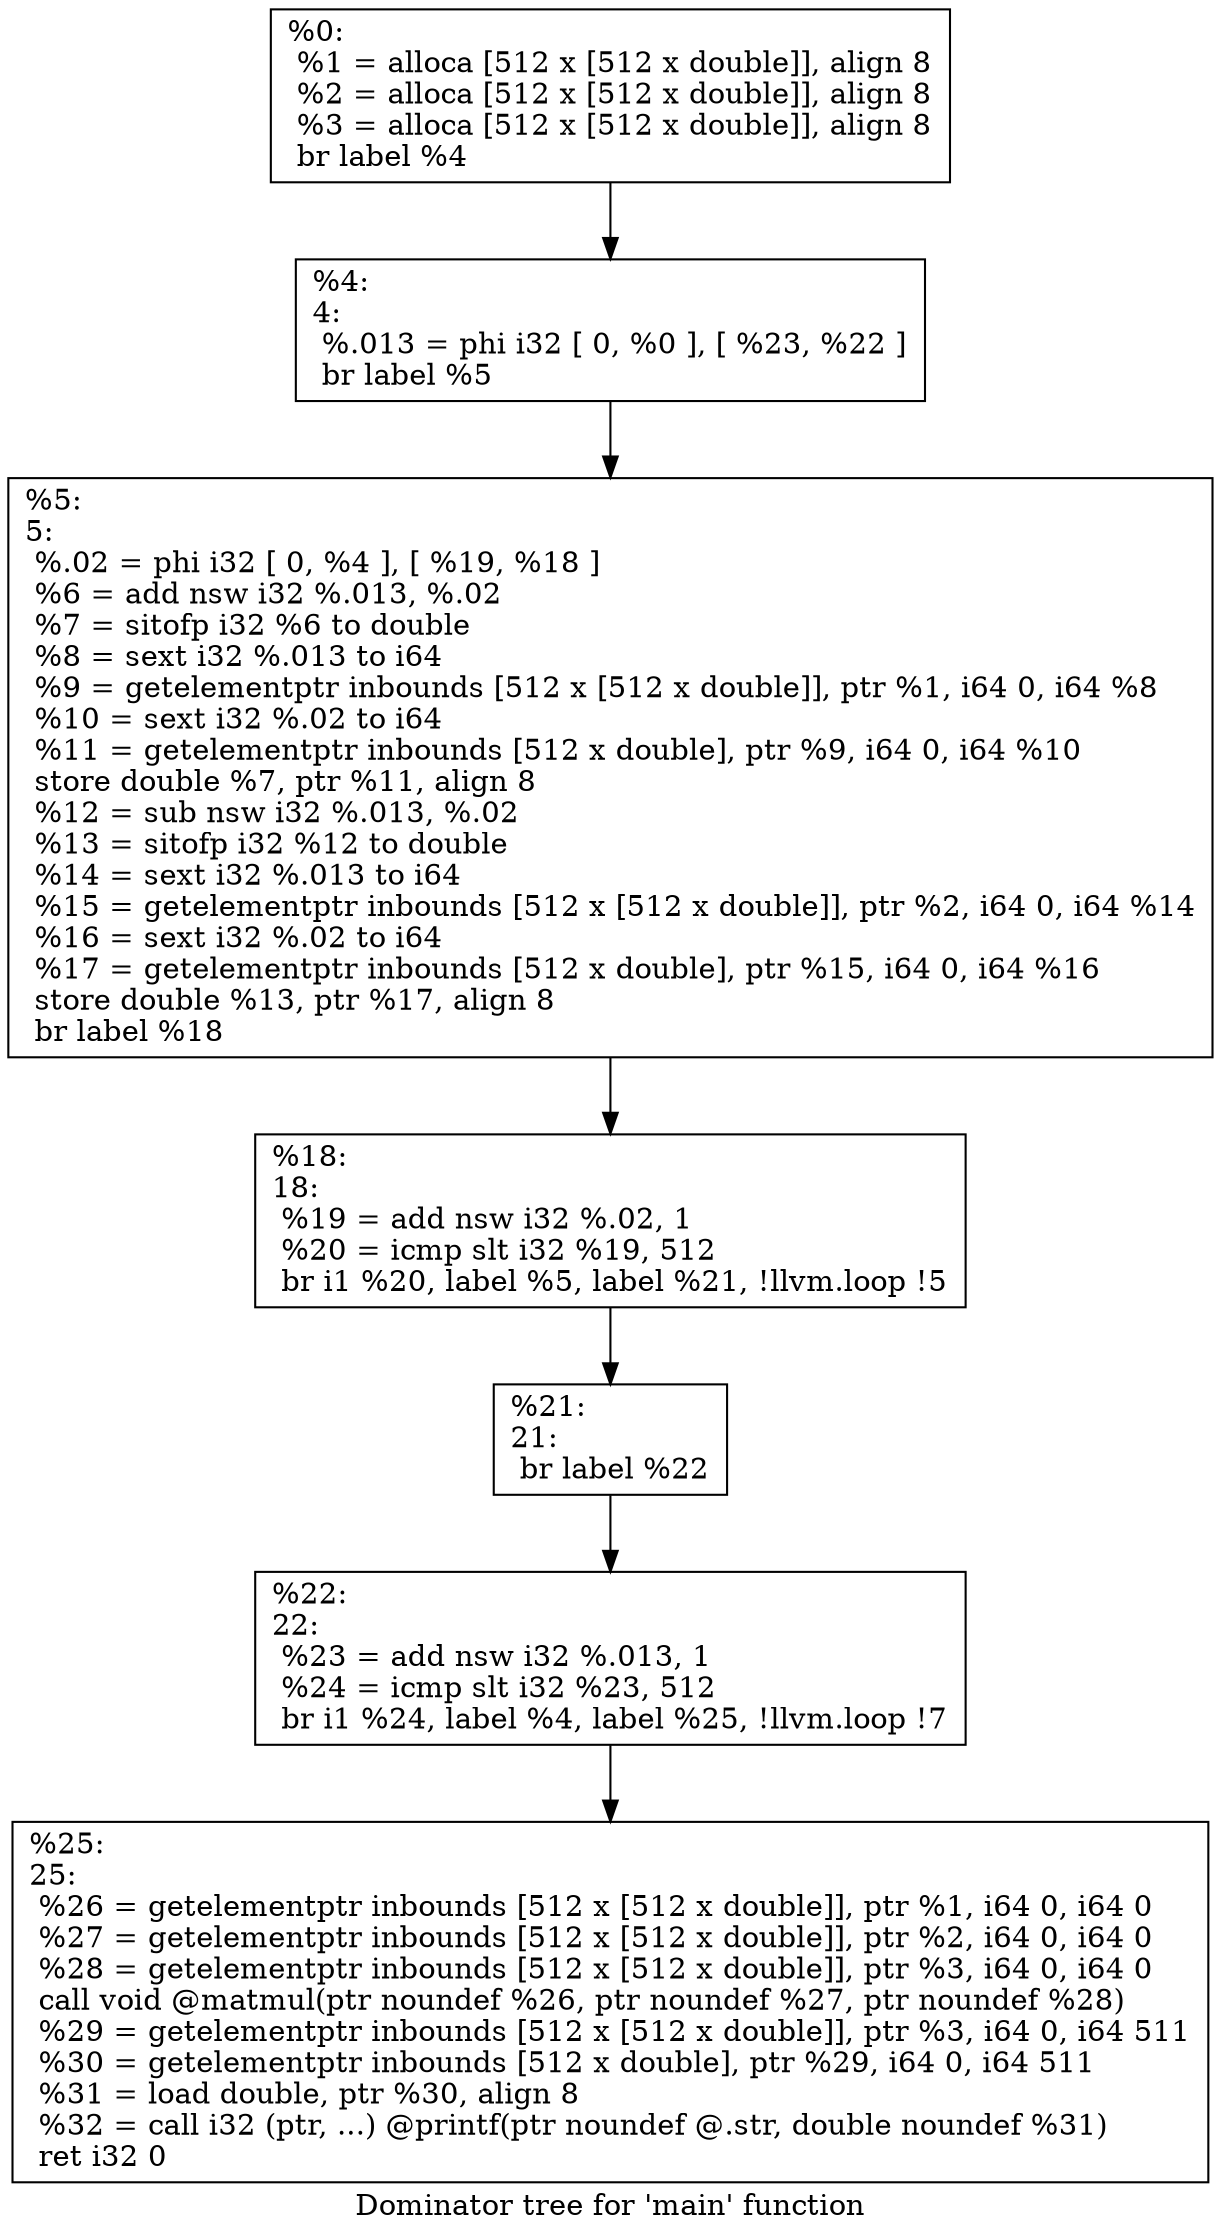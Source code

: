 digraph "Dominator tree for 'main' function" {
	label="Dominator tree for 'main' function";

	Node0x13a83c010 [shape=record,label="{%0:\l  %1 = alloca [512 x [512 x double]], align 8\l  %2 = alloca [512 x [512 x double]], align 8\l  %3 = alloca [512 x [512 x double]], align 8\l  br label %4\l}"];
	Node0x13a83c010 -> Node0x13a83c060;
	Node0x13a83c060 [shape=record,label="{%4:\l4:                                                \l  %.013 = phi i32 [ 0, %0 ], [ %23, %22 ]\l  br label %5\l}"];
	Node0x13a83c060 -> Node0x13a83c0b0;
	Node0x13a83c0b0 [shape=record,label="{%5:\l5:                                                \l  %.02 = phi i32 [ 0, %4 ], [ %19, %18 ]\l  %6 = add nsw i32 %.013, %.02\l  %7 = sitofp i32 %6 to double\l  %8 = sext i32 %.013 to i64\l  %9 = getelementptr inbounds [512 x [512 x double]], ptr %1, i64 0, i64 %8\l  %10 = sext i32 %.02 to i64\l  %11 = getelementptr inbounds [512 x double], ptr %9, i64 0, i64 %10\l  store double %7, ptr %11, align 8\l  %12 = sub nsw i32 %.013, %.02\l  %13 = sitofp i32 %12 to double\l  %14 = sext i32 %.013 to i64\l  %15 = getelementptr inbounds [512 x [512 x double]], ptr %2, i64 0, i64 %14\l  %16 = sext i32 %.02 to i64\l  %17 = getelementptr inbounds [512 x double], ptr %15, i64 0, i64 %16\l  store double %13, ptr %17, align 8\l  br label %18\l}"];
	Node0x13a83c0b0 -> Node0x13a83c100;
	Node0x13a83c100 [shape=record,label="{%18:\l18:                                               \l  %19 = add nsw i32 %.02, 1\l  %20 = icmp slt i32 %19, 512\l  br i1 %20, label %5, label %21, !llvm.loop !5\l}"];
	Node0x13a83c100 -> Node0x13a83c150;
	Node0x13a83c150 [shape=record,label="{%21:\l21:                                               \l  br label %22\l}"];
	Node0x13a83c150 -> Node0x13a83c1a0;
	Node0x13a83c1a0 [shape=record,label="{%22:\l22:                                               \l  %23 = add nsw i32 %.013, 1\l  %24 = icmp slt i32 %23, 512\l  br i1 %24, label %4, label %25, !llvm.loop !7\l}"];
	Node0x13a83c1a0 -> Node0x13a83c1f0;
	Node0x13a83c1f0 [shape=record,label="{%25:\l25:                                               \l  %26 = getelementptr inbounds [512 x [512 x double]], ptr %1, i64 0, i64 0\l  %27 = getelementptr inbounds [512 x [512 x double]], ptr %2, i64 0, i64 0\l  %28 = getelementptr inbounds [512 x [512 x double]], ptr %3, i64 0, i64 0\l  call void @matmul(ptr noundef %26, ptr noundef %27, ptr noundef %28)\l  %29 = getelementptr inbounds [512 x [512 x double]], ptr %3, i64 0, i64 511\l  %30 = getelementptr inbounds [512 x double], ptr %29, i64 0, i64 511\l  %31 = load double, ptr %30, align 8\l  %32 = call i32 (ptr, ...) @printf(ptr noundef @.str, double noundef %31)\l  ret i32 0\l}"];
}
